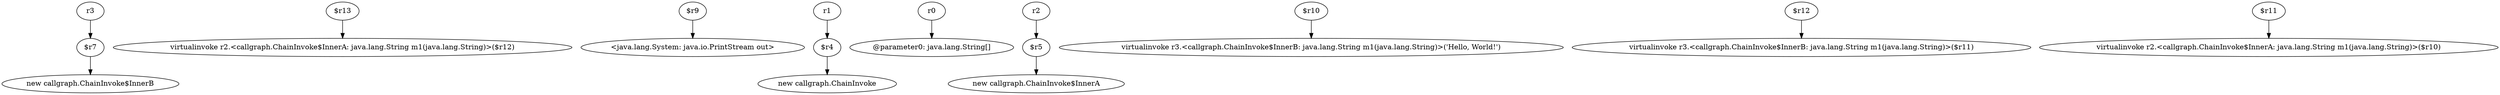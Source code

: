 digraph g {
0[label="$r7"]
1[label="new callgraph.ChainInvoke$InnerB"]
0->1[label=""]
2[label="$r13"]
3[label="virtualinvoke r2.<callgraph.ChainInvoke$InnerA: java.lang.String m1(java.lang.String)>($r12)"]
2->3[label=""]
4[label="$r9"]
5[label="<java.lang.System: java.io.PrintStream out>"]
4->5[label=""]
6[label="$r4"]
7[label="new callgraph.ChainInvoke"]
6->7[label=""]
8[label="r0"]
9[label="@parameter0: java.lang.String[]"]
8->9[label=""]
10[label="r3"]
10->0[label=""]
11[label="$r5"]
12[label="new callgraph.ChainInvoke$InnerA"]
11->12[label=""]
13[label="r2"]
13->11[label=""]
14[label="$r10"]
15[label="virtualinvoke r3.<callgraph.ChainInvoke$InnerB: java.lang.String m1(java.lang.String)>('Hello, World!')"]
14->15[label=""]
16[label="$r12"]
17[label="virtualinvoke r3.<callgraph.ChainInvoke$InnerB: java.lang.String m1(java.lang.String)>($r11)"]
16->17[label=""]
18[label="r1"]
18->6[label=""]
19[label="$r11"]
20[label="virtualinvoke r2.<callgraph.ChainInvoke$InnerA: java.lang.String m1(java.lang.String)>($r10)"]
19->20[label=""]
}